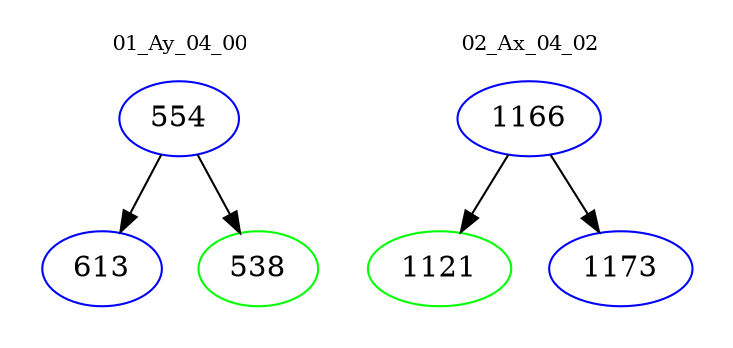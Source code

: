 digraph{
subgraph cluster_0 {
color = white
label = "01_Ay_04_00";
fontsize=10;
T0_554 [label="554", color="blue"]
T0_554 -> T0_613 [color="black"]
T0_613 [label="613", color="blue"]
T0_554 -> T0_538 [color="black"]
T0_538 [label="538", color="green"]
}
subgraph cluster_1 {
color = white
label = "02_Ax_04_02";
fontsize=10;
T1_1166 [label="1166", color="blue"]
T1_1166 -> T1_1121 [color="black"]
T1_1121 [label="1121", color="green"]
T1_1166 -> T1_1173 [color="black"]
T1_1173 [label="1173", color="blue"]
}
}
